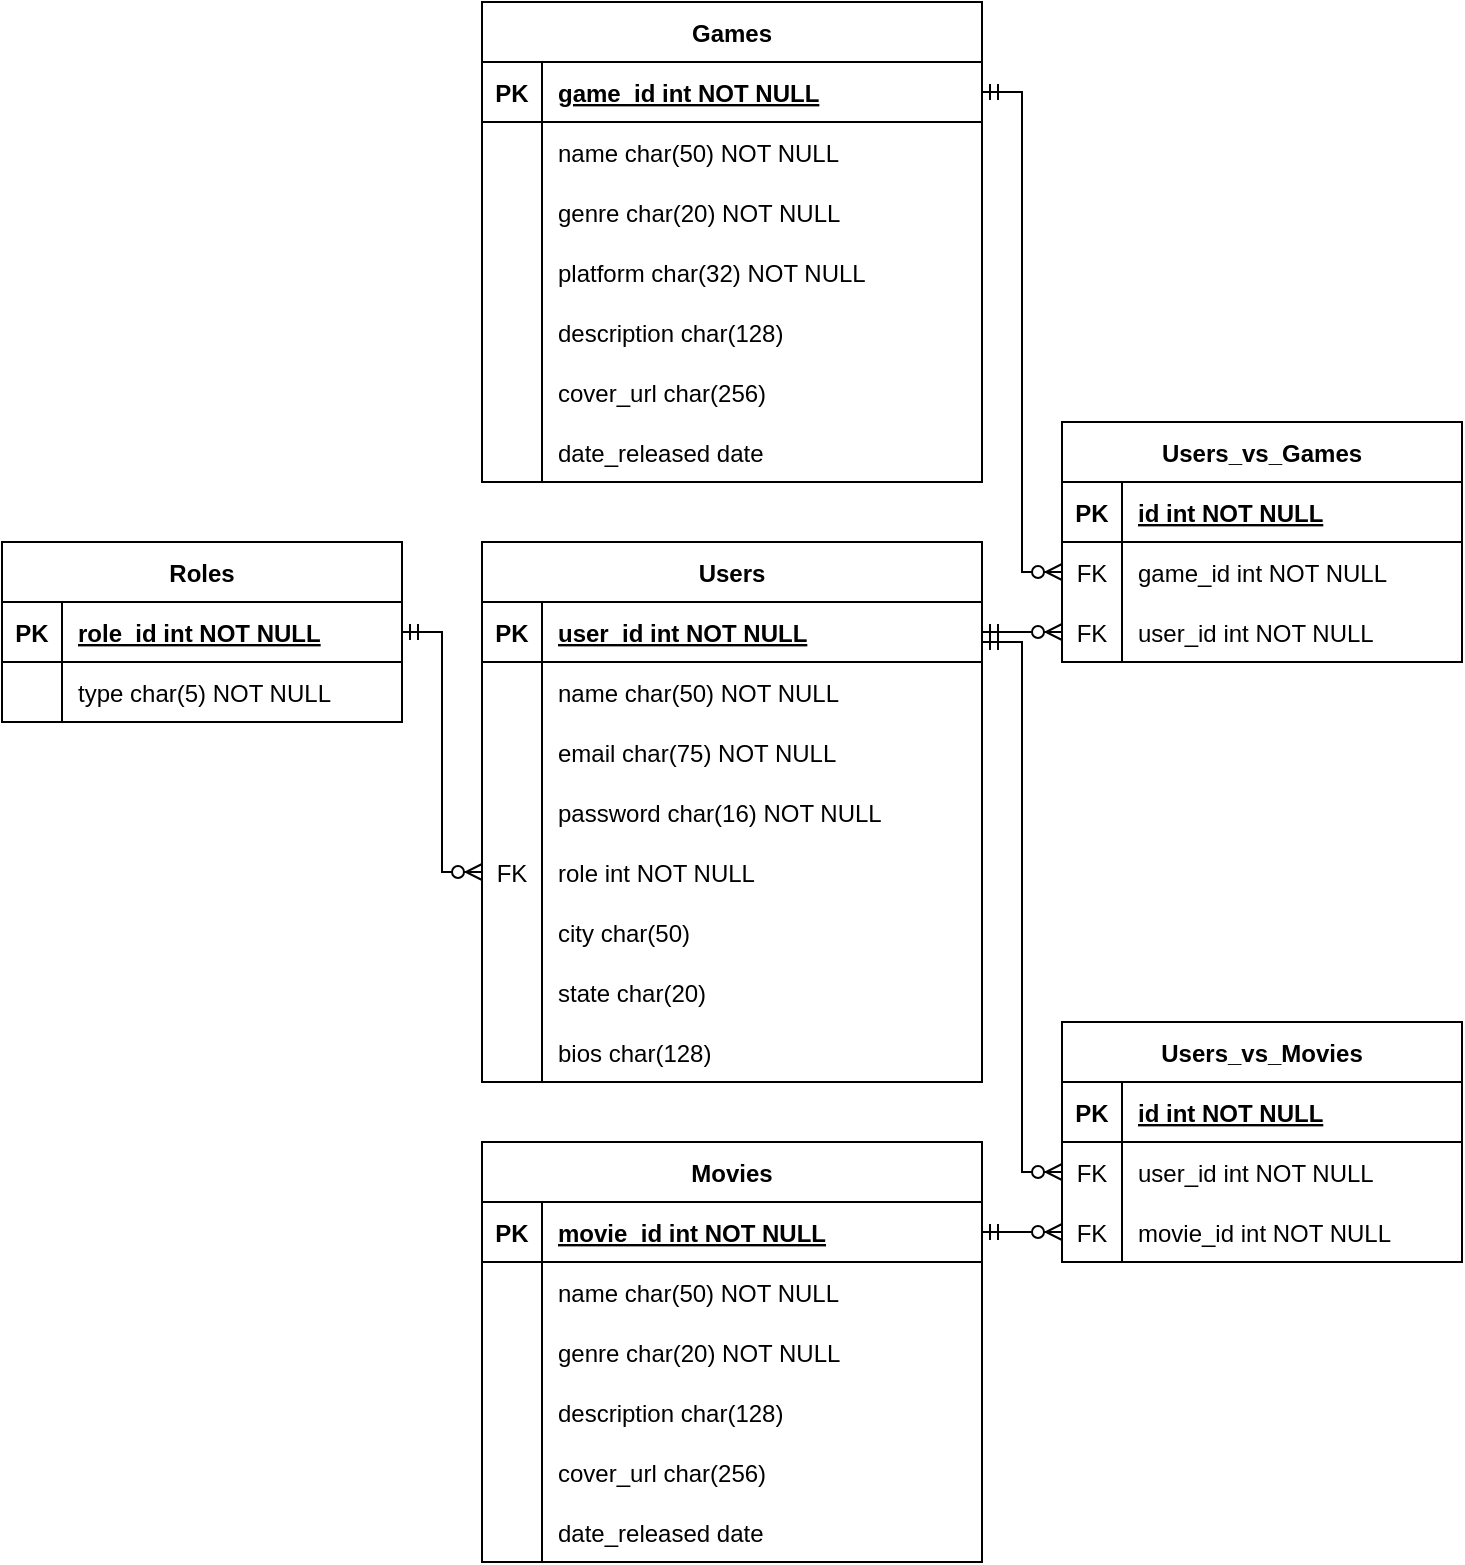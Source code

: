 <mxfile version="14.6.9" type="device"><diagram id="R2lEEEUBdFMjLlhIrx00" name="Page-1"><mxGraphModel dx="1422" dy="762" grid="1" gridSize="10" guides="0" tooltips="1" connect="1" arrows="1" fold="1" page="1" pageScale="1" pageWidth="850" pageHeight="1100" math="0" shadow="0" extFonts="Permanent Marker^https://fonts.googleapis.com/css?family=Permanent+Marker"><root><mxCell id="0"/><mxCell id="1" parent="0"/><mxCell id="C-vyLk0tnHw3VtMMgP7b-23" value="Users" style="shape=table;startSize=30;container=1;collapsible=1;childLayout=tableLayout;fixedRows=1;rowLines=0;fontStyle=1;align=center;resizeLast=1;" parent="1" vertex="1"><mxGeometry x="310" y="300" width="250" height="270" as="geometry"><mxRectangle x="120" y="120" width="70" height="30" as="alternateBounds"/></mxGeometry></mxCell><mxCell id="C-vyLk0tnHw3VtMMgP7b-24" value="" style="shape=partialRectangle;collapsible=0;dropTarget=0;pointerEvents=0;fillColor=none;points=[[0,0.5],[1,0.5]];portConstraint=eastwest;top=0;left=0;right=0;bottom=1;" parent="C-vyLk0tnHw3VtMMgP7b-23" vertex="1"><mxGeometry y="30" width="250" height="30" as="geometry"/></mxCell><mxCell id="C-vyLk0tnHw3VtMMgP7b-25" value="PK" style="shape=partialRectangle;overflow=hidden;connectable=0;fillColor=none;top=0;left=0;bottom=0;right=0;fontStyle=1;" parent="C-vyLk0tnHw3VtMMgP7b-24" vertex="1"><mxGeometry width="30" height="30" as="geometry"/></mxCell><mxCell id="C-vyLk0tnHw3VtMMgP7b-26" value="user_id int NOT NULL " style="shape=partialRectangle;overflow=hidden;connectable=0;fillColor=none;top=0;left=0;bottom=0;right=0;align=left;spacingLeft=6;fontStyle=5;" parent="C-vyLk0tnHw3VtMMgP7b-24" vertex="1"><mxGeometry x="30" width="220" height="30" as="geometry"/></mxCell><mxCell id="C-vyLk0tnHw3VtMMgP7b-27" value="" style="shape=partialRectangle;collapsible=0;dropTarget=0;pointerEvents=0;fillColor=none;points=[[0,0.5],[1,0.5]];portConstraint=eastwest;top=0;left=0;right=0;bottom=0;" parent="C-vyLk0tnHw3VtMMgP7b-23" vertex="1"><mxGeometry y="60" width="250" height="30" as="geometry"/></mxCell><mxCell id="C-vyLk0tnHw3VtMMgP7b-28" value="" style="shape=partialRectangle;overflow=hidden;connectable=0;fillColor=none;top=0;left=0;bottom=0;right=0;" parent="C-vyLk0tnHw3VtMMgP7b-27" vertex="1"><mxGeometry width="30" height="30" as="geometry"/></mxCell><mxCell id="C-vyLk0tnHw3VtMMgP7b-29" value="name char(50) NOT NULL" style="shape=partialRectangle;overflow=hidden;connectable=0;fillColor=none;top=0;left=0;bottom=0;right=0;align=left;spacingLeft=6;" parent="C-vyLk0tnHw3VtMMgP7b-27" vertex="1"><mxGeometry x="30" width="220" height="30" as="geometry"/></mxCell><mxCell id="EcCarSNuimdRH4Uedapz-17" style="shape=partialRectangle;collapsible=0;dropTarget=0;pointerEvents=0;fillColor=none;points=[[0,0.5],[1,0.5]];portConstraint=eastwest;top=0;left=0;right=0;bottom=0;" vertex="1" parent="C-vyLk0tnHw3VtMMgP7b-23"><mxGeometry y="90" width="250" height="30" as="geometry"/></mxCell><mxCell id="EcCarSNuimdRH4Uedapz-18" style="shape=partialRectangle;overflow=hidden;connectable=0;fillColor=none;top=0;left=0;bottom=0;right=0;" vertex="1" parent="EcCarSNuimdRH4Uedapz-17"><mxGeometry width="30" height="30" as="geometry"/></mxCell><mxCell id="EcCarSNuimdRH4Uedapz-19" value="email char(75) NOT NULL" style="shape=partialRectangle;overflow=hidden;connectable=0;fillColor=none;top=0;left=0;bottom=0;right=0;align=left;spacingLeft=6;" vertex="1" parent="EcCarSNuimdRH4Uedapz-17"><mxGeometry x="30" width="220" height="30" as="geometry"/></mxCell><mxCell id="EcCarSNuimdRH4Uedapz-20" style="shape=partialRectangle;collapsible=0;dropTarget=0;pointerEvents=0;fillColor=none;points=[[0,0.5],[1,0.5]];portConstraint=eastwest;top=0;left=0;right=0;bottom=0;" vertex="1" parent="C-vyLk0tnHw3VtMMgP7b-23"><mxGeometry y="120" width="250" height="30" as="geometry"/></mxCell><mxCell id="EcCarSNuimdRH4Uedapz-21" style="shape=partialRectangle;overflow=hidden;connectable=0;fillColor=none;top=0;left=0;bottom=0;right=0;" vertex="1" parent="EcCarSNuimdRH4Uedapz-20"><mxGeometry width="30" height="30" as="geometry"/></mxCell><mxCell id="EcCarSNuimdRH4Uedapz-22" value="password char(16) NOT NULL" style="shape=partialRectangle;overflow=hidden;connectable=0;fillColor=none;top=0;left=0;bottom=0;right=0;align=left;spacingLeft=6;" vertex="1" parent="EcCarSNuimdRH4Uedapz-20"><mxGeometry x="30" width="220" height="30" as="geometry"/></mxCell><mxCell id="EcCarSNuimdRH4Uedapz-54" style="shape=partialRectangle;collapsible=0;dropTarget=0;pointerEvents=0;fillColor=none;points=[[0,0.5],[1,0.5]];portConstraint=eastwest;top=0;left=0;right=0;bottom=0;" vertex="1" parent="C-vyLk0tnHw3VtMMgP7b-23"><mxGeometry y="150" width="250" height="30" as="geometry"/></mxCell><mxCell id="EcCarSNuimdRH4Uedapz-55" value="FK" style="shape=partialRectangle;overflow=hidden;connectable=0;fillColor=none;top=0;left=0;bottom=0;right=0;" vertex="1" parent="EcCarSNuimdRH4Uedapz-54"><mxGeometry width="30" height="30" as="geometry"/></mxCell><mxCell id="EcCarSNuimdRH4Uedapz-56" value="role int NOT NULL" style="shape=partialRectangle;overflow=hidden;connectable=0;fillColor=none;top=0;left=0;bottom=0;right=0;align=left;spacingLeft=6;" vertex="1" parent="EcCarSNuimdRH4Uedapz-54"><mxGeometry x="30" width="220" height="30" as="geometry"/></mxCell><mxCell id="EcCarSNuimdRH4Uedapz-23" style="shape=partialRectangle;collapsible=0;dropTarget=0;pointerEvents=0;fillColor=none;points=[[0,0.5],[1,0.5]];portConstraint=eastwest;top=0;left=0;right=0;bottom=0;" vertex="1" parent="C-vyLk0tnHw3VtMMgP7b-23"><mxGeometry y="180" width="250" height="30" as="geometry"/></mxCell><mxCell id="EcCarSNuimdRH4Uedapz-24" style="shape=partialRectangle;overflow=hidden;connectable=0;fillColor=none;top=0;left=0;bottom=0;right=0;" vertex="1" parent="EcCarSNuimdRH4Uedapz-23"><mxGeometry width="30" height="30" as="geometry"/></mxCell><mxCell id="EcCarSNuimdRH4Uedapz-25" value="city char(50) " style="shape=partialRectangle;overflow=hidden;connectable=0;fillColor=none;top=0;left=0;bottom=0;right=0;align=left;spacingLeft=6;" vertex="1" parent="EcCarSNuimdRH4Uedapz-23"><mxGeometry x="30" width="220" height="30" as="geometry"/></mxCell><mxCell id="EcCarSNuimdRH4Uedapz-26" style="shape=partialRectangle;collapsible=0;dropTarget=0;pointerEvents=0;fillColor=none;points=[[0,0.5],[1,0.5]];portConstraint=eastwest;top=0;left=0;right=0;bottom=0;" vertex="1" parent="C-vyLk0tnHw3VtMMgP7b-23"><mxGeometry y="210" width="250" height="30" as="geometry"/></mxCell><mxCell id="EcCarSNuimdRH4Uedapz-27" style="shape=partialRectangle;overflow=hidden;connectable=0;fillColor=none;top=0;left=0;bottom=0;right=0;" vertex="1" parent="EcCarSNuimdRH4Uedapz-26"><mxGeometry width="30" height="30" as="geometry"/></mxCell><mxCell id="EcCarSNuimdRH4Uedapz-28" value="state char(20)" style="shape=partialRectangle;overflow=hidden;connectable=0;fillColor=none;top=0;left=0;bottom=0;right=0;align=left;spacingLeft=6;" vertex="1" parent="EcCarSNuimdRH4Uedapz-26"><mxGeometry x="30" width="220" height="30" as="geometry"/></mxCell><mxCell id="EcCarSNuimdRH4Uedapz-29" style="shape=partialRectangle;collapsible=0;dropTarget=0;pointerEvents=0;fillColor=none;points=[[0,0.5],[1,0.5]];portConstraint=eastwest;top=0;left=0;right=0;bottom=0;" vertex="1" parent="C-vyLk0tnHw3VtMMgP7b-23"><mxGeometry y="240" width="250" height="30" as="geometry"/></mxCell><mxCell id="EcCarSNuimdRH4Uedapz-30" style="shape=partialRectangle;overflow=hidden;connectable=0;fillColor=none;top=0;left=0;bottom=0;right=0;" vertex="1" parent="EcCarSNuimdRH4Uedapz-29"><mxGeometry width="30" height="30" as="geometry"/></mxCell><mxCell id="EcCarSNuimdRH4Uedapz-31" value="bios char(128)" style="shape=partialRectangle;overflow=hidden;connectable=0;fillColor=none;top=0;left=0;bottom=0;right=0;align=left;spacingLeft=6;" vertex="1" parent="EcCarSNuimdRH4Uedapz-29"><mxGeometry x="30" width="220" height="30" as="geometry"/></mxCell><mxCell id="EcCarSNuimdRH4Uedapz-32" value="Roles" style="shape=table;startSize=30;container=1;collapsible=1;childLayout=tableLayout;fixedRows=1;rowLines=0;fontStyle=1;align=center;resizeLast=1;" vertex="1" parent="1"><mxGeometry x="70" y="300" width="200" height="90" as="geometry"><mxRectangle x="120" y="120" width="70" height="30" as="alternateBounds"/></mxGeometry></mxCell><mxCell id="EcCarSNuimdRH4Uedapz-33" value="" style="shape=partialRectangle;collapsible=0;dropTarget=0;pointerEvents=0;fillColor=none;points=[[0,0.5],[1,0.5]];portConstraint=eastwest;top=0;left=0;right=0;bottom=1;" vertex="1" parent="EcCarSNuimdRH4Uedapz-32"><mxGeometry y="30" width="200" height="30" as="geometry"/></mxCell><mxCell id="EcCarSNuimdRH4Uedapz-34" value="PK" style="shape=partialRectangle;overflow=hidden;connectable=0;fillColor=none;top=0;left=0;bottom=0;right=0;fontStyle=1;" vertex="1" parent="EcCarSNuimdRH4Uedapz-33"><mxGeometry width="30" height="30" as="geometry"/></mxCell><mxCell id="EcCarSNuimdRH4Uedapz-35" value="role_id int NOT NULL " style="shape=partialRectangle;overflow=hidden;connectable=0;fillColor=none;top=0;left=0;bottom=0;right=0;align=left;spacingLeft=6;fontStyle=5;" vertex="1" parent="EcCarSNuimdRH4Uedapz-33"><mxGeometry x="30" width="170" height="30" as="geometry"/></mxCell><mxCell id="EcCarSNuimdRH4Uedapz-36" value="" style="shape=partialRectangle;collapsible=0;dropTarget=0;pointerEvents=0;fillColor=none;points=[[0,0.5],[1,0.5]];portConstraint=eastwest;top=0;left=0;right=0;bottom=0;" vertex="1" parent="EcCarSNuimdRH4Uedapz-32"><mxGeometry y="60" width="200" height="30" as="geometry"/></mxCell><mxCell id="EcCarSNuimdRH4Uedapz-37" value="" style="shape=partialRectangle;overflow=hidden;connectable=0;fillColor=none;top=0;left=0;bottom=0;right=0;" vertex="1" parent="EcCarSNuimdRH4Uedapz-36"><mxGeometry width="30" height="30" as="geometry"/></mxCell><mxCell id="EcCarSNuimdRH4Uedapz-38" value="type char(5) NOT NULL" style="shape=partialRectangle;overflow=hidden;connectable=0;fillColor=none;top=0;left=0;bottom=0;right=0;align=left;spacingLeft=6;" vertex="1" parent="EcCarSNuimdRH4Uedapz-36"><mxGeometry x="30" width="170" height="30" as="geometry"/></mxCell><mxCell id="EcCarSNuimdRH4Uedapz-58" style="edgeStyle=orthogonalEdgeStyle;rounded=0;orthogonalLoop=1;jettySize=auto;html=1;exitX=1;exitY=0.5;exitDx=0;exitDy=0;entryX=0;entryY=0.5;entryDx=0;entryDy=0;startArrow=ERmandOne;startFill=0;endArrow=ERzeroToMany;endFill=1;" edge="1" parent="1" source="EcCarSNuimdRH4Uedapz-33" target="EcCarSNuimdRH4Uedapz-54"><mxGeometry relative="1" as="geometry"/></mxCell><mxCell id="EcCarSNuimdRH4Uedapz-59" value="Movies" style="shape=table;startSize=30;container=1;collapsible=1;childLayout=tableLayout;fixedRows=1;rowLines=0;fontStyle=1;align=center;resizeLast=1;" vertex="1" parent="1"><mxGeometry x="310" y="600" width="250" height="210" as="geometry"><mxRectangle x="120" y="120" width="70" height="30" as="alternateBounds"/></mxGeometry></mxCell><mxCell id="EcCarSNuimdRH4Uedapz-60" value="" style="shape=partialRectangle;collapsible=0;dropTarget=0;pointerEvents=0;fillColor=none;points=[[0,0.5],[1,0.5]];portConstraint=eastwest;top=0;left=0;right=0;bottom=1;" vertex="1" parent="EcCarSNuimdRH4Uedapz-59"><mxGeometry y="30" width="250" height="30" as="geometry"/></mxCell><mxCell id="EcCarSNuimdRH4Uedapz-61" value="PK" style="shape=partialRectangle;overflow=hidden;connectable=0;fillColor=none;top=0;left=0;bottom=0;right=0;fontStyle=1;" vertex="1" parent="EcCarSNuimdRH4Uedapz-60"><mxGeometry width="30" height="30" as="geometry"/></mxCell><mxCell id="EcCarSNuimdRH4Uedapz-62" value="movie_id int NOT NULL " style="shape=partialRectangle;overflow=hidden;connectable=0;fillColor=none;top=0;left=0;bottom=0;right=0;align=left;spacingLeft=6;fontStyle=5;" vertex="1" parent="EcCarSNuimdRH4Uedapz-60"><mxGeometry x="30" width="220" height="30" as="geometry"/></mxCell><mxCell id="EcCarSNuimdRH4Uedapz-63" value="" style="shape=partialRectangle;collapsible=0;dropTarget=0;pointerEvents=0;fillColor=none;points=[[0,0.5],[1,0.5]];portConstraint=eastwest;top=0;left=0;right=0;bottom=0;" vertex="1" parent="EcCarSNuimdRH4Uedapz-59"><mxGeometry y="60" width="250" height="30" as="geometry"/></mxCell><mxCell id="EcCarSNuimdRH4Uedapz-64" value="" style="shape=partialRectangle;overflow=hidden;connectable=0;fillColor=none;top=0;left=0;bottom=0;right=0;" vertex="1" parent="EcCarSNuimdRH4Uedapz-63"><mxGeometry width="30" height="30" as="geometry"/></mxCell><mxCell id="EcCarSNuimdRH4Uedapz-65" value="name char(50) NOT NULL" style="shape=partialRectangle;overflow=hidden;connectable=0;fillColor=none;top=0;left=0;bottom=0;right=0;align=left;spacingLeft=6;" vertex="1" parent="EcCarSNuimdRH4Uedapz-63"><mxGeometry x="30" width="220" height="30" as="geometry"/></mxCell><mxCell id="EcCarSNuimdRH4Uedapz-85" style="shape=partialRectangle;collapsible=0;dropTarget=0;pointerEvents=0;fillColor=none;points=[[0,0.5],[1,0.5]];portConstraint=eastwest;top=0;left=0;right=0;bottom=0;" vertex="1" parent="EcCarSNuimdRH4Uedapz-59"><mxGeometry y="90" width="250" height="30" as="geometry"/></mxCell><mxCell id="EcCarSNuimdRH4Uedapz-86" style="shape=partialRectangle;overflow=hidden;connectable=0;fillColor=none;top=0;left=0;bottom=0;right=0;" vertex="1" parent="EcCarSNuimdRH4Uedapz-85"><mxGeometry width="30" height="30" as="geometry"/></mxCell><mxCell id="EcCarSNuimdRH4Uedapz-87" value="genre char(20) NOT NULL" style="shape=partialRectangle;overflow=hidden;connectable=0;fillColor=none;top=0;left=0;bottom=0;right=0;align=left;spacingLeft=6;" vertex="1" parent="EcCarSNuimdRH4Uedapz-85"><mxGeometry x="30" width="220" height="30" as="geometry"/></mxCell><mxCell id="EcCarSNuimdRH4Uedapz-66" style="shape=partialRectangle;collapsible=0;dropTarget=0;pointerEvents=0;fillColor=none;points=[[0,0.5],[1,0.5]];portConstraint=eastwest;top=0;left=0;right=0;bottom=0;" vertex="1" parent="EcCarSNuimdRH4Uedapz-59"><mxGeometry y="120" width="250" height="30" as="geometry"/></mxCell><mxCell id="EcCarSNuimdRH4Uedapz-67" style="shape=partialRectangle;overflow=hidden;connectable=0;fillColor=none;top=0;left=0;bottom=0;right=0;" vertex="1" parent="EcCarSNuimdRH4Uedapz-66"><mxGeometry width="30" height="30" as="geometry"/></mxCell><mxCell id="EcCarSNuimdRH4Uedapz-68" value="description char(128)" style="shape=partialRectangle;overflow=hidden;connectable=0;fillColor=none;top=0;left=0;bottom=0;right=0;align=left;spacingLeft=6;" vertex="1" parent="EcCarSNuimdRH4Uedapz-66"><mxGeometry x="30" width="220" height="30" as="geometry"/></mxCell><mxCell id="EcCarSNuimdRH4Uedapz-69" style="shape=partialRectangle;collapsible=0;dropTarget=0;pointerEvents=0;fillColor=none;points=[[0,0.5],[1,0.5]];portConstraint=eastwest;top=0;left=0;right=0;bottom=0;" vertex="1" parent="EcCarSNuimdRH4Uedapz-59"><mxGeometry y="150" width="250" height="30" as="geometry"/></mxCell><mxCell id="EcCarSNuimdRH4Uedapz-70" style="shape=partialRectangle;overflow=hidden;connectable=0;fillColor=none;top=0;left=0;bottom=0;right=0;" vertex="1" parent="EcCarSNuimdRH4Uedapz-69"><mxGeometry width="30" height="30" as="geometry"/></mxCell><mxCell id="EcCarSNuimdRH4Uedapz-71" value="cover_url char(256)" style="shape=partialRectangle;overflow=hidden;connectable=0;fillColor=none;top=0;left=0;bottom=0;right=0;align=left;spacingLeft=6;" vertex="1" parent="EcCarSNuimdRH4Uedapz-69"><mxGeometry x="30" width="220" height="30" as="geometry"/></mxCell><mxCell id="EcCarSNuimdRH4Uedapz-94" style="shape=partialRectangle;collapsible=0;dropTarget=0;pointerEvents=0;fillColor=none;points=[[0,0.5],[1,0.5]];portConstraint=eastwest;top=0;left=0;right=0;bottom=0;" vertex="1" parent="EcCarSNuimdRH4Uedapz-59"><mxGeometry y="180" width="250" height="30" as="geometry"/></mxCell><mxCell id="EcCarSNuimdRH4Uedapz-95" style="shape=partialRectangle;overflow=hidden;connectable=0;fillColor=none;top=0;left=0;bottom=0;right=0;" vertex="1" parent="EcCarSNuimdRH4Uedapz-94"><mxGeometry width="30" height="30" as="geometry"/></mxCell><mxCell id="EcCarSNuimdRH4Uedapz-96" value="date_released date " style="shape=partialRectangle;overflow=hidden;connectable=0;fillColor=none;top=0;left=0;bottom=0;right=0;align=left;spacingLeft=6;" vertex="1" parent="EcCarSNuimdRH4Uedapz-94"><mxGeometry x="30" width="220" height="30" as="geometry"/></mxCell><mxCell id="EcCarSNuimdRH4Uedapz-72" value="Games" style="shape=table;startSize=30;container=1;collapsible=1;childLayout=tableLayout;fixedRows=1;rowLines=0;fontStyle=1;align=center;resizeLast=1;" vertex="1" parent="1"><mxGeometry x="310" y="30" width="250" height="240" as="geometry"><mxRectangle x="120" y="120" width="70" height="30" as="alternateBounds"/></mxGeometry></mxCell><mxCell id="EcCarSNuimdRH4Uedapz-73" value="" style="shape=partialRectangle;collapsible=0;dropTarget=0;pointerEvents=0;fillColor=none;points=[[0,0.5],[1,0.5]];portConstraint=eastwest;top=0;left=0;right=0;bottom=1;" vertex="1" parent="EcCarSNuimdRH4Uedapz-72"><mxGeometry y="30" width="250" height="30" as="geometry"/></mxCell><mxCell id="EcCarSNuimdRH4Uedapz-74" value="PK" style="shape=partialRectangle;overflow=hidden;connectable=0;fillColor=none;top=0;left=0;bottom=0;right=0;fontStyle=1;" vertex="1" parent="EcCarSNuimdRH4Uedapz-73"><mxGeometry width="30" height="30" as="geometry"/></mxCell><mxCell id="EcCarSNuimdRH4Uedapz-75" value="game_id int NOT NULL " style="shape=partialRectangle;overflow=hidden;connectable=0;fillColor=none;top=0;left=0;bottom=0;right=0;align=left;spacingLeft=6;fontStyle=5;" vertex="1" parent="EcCarSNuimdRH4Uedapz-73"><mxGeometry x="30" width="220" height="30" as="geometry"/></mxCell><mxCell id="EcCarSNuimdRH4Uedapz-76" value="" style="shape=partialRectangle;collapsible=0;dropTarget=0;pointerEvents=0;fillColor=none;points=[[0,0.5],[1,0.5]];portConstraint=eastwest;top=0;left=0;right=0;bottom=0;" vertex="1" parent="EcCarSNuimdRH4Uedapz-72"><mxGeometry y="60" width="250" height="30" as="geometry"/></mxCell><mxCell id="EcCarSNuimdRH4Uedapz-77" value="" style="shape=partialRectangle;overflow=hidden;connectable=0;fillColor=none;top=0;left=0;bottom=0;right=0;" vertex="1" parent="EcCarSNuimdRH4Uedapz-76"><mxGeometry width="30" height="30" as="geometry"/></mxCell><mxCell id="EcCarSNuimdRH4Uedapz-78" value="name char(50) NOT NULL" style="shape=partialRectangle;overflow=hidden;connectable=0;fillColor=none;top=0;left=0;bottom=0;right=0;align=left;spacingLeft=6;" vertex="1" parent="EcCarSNuimdRH4Uedapz-76"><mxGeometry x="30" width="220" height="30" as="geometry"/></mxCell><mxCell id="EcCarSNuimdRH4Uedapz-88" style="shape=partialRectangle;collapsible=0;dropTarget=0;pointerEvents=0;fillColor=none;points=[[0,0.5],[1,0.5]];portConstraint=eastwest;top=0;left=0;right=0;bottom=0;" vertex="1" parent="EcCarSNuimdRH4Uedapz-72"><mxGeometry y="90" width="250" height="30" as="geometry"/></mxCell><mxCell id="EcCarSNuimdRH4Uedapz-89" style="shape=partialRectangle;overflow=hidden;connectable=0;fillColor=none;top=0;left=0;bottom=0;right=0;" vertex="1" parent="EcCarSNuimdRH4Uedapz-88"><mxGeometry width="30" height="30" as="geometry"/></mxCell><mxCell id="EcCarSNuimdRH4Uedapz-90" value="genre char(20) NOT NULL" style="shape=partialRectangle;overflow=hidden;connectable=0;fillColor=none;top=0;left=0;bottom=0;right=0;align=left;spacingLeft=6;" vertex="1" parent="EcCarSNuimdRH4Uedapz-88"><mxGeometry x="30" width="220" height="30" as="geometry"/></mxCell><mxCell id="EcCarSNuimdRH4Uedapz-91" style="shape=partialRectangle;collapsible=0;dropTarget=0;pointerEvents=0;fillColor=none;points=[[0,0.5],[1,0.5]];portConstraint=eastwest;top=0;left=0;right=0;bottom=0;" vertex="1" parent="EcCarSNuimdRH4Uedapz-72"><mxGeometry y="120" width="250" height="30" as="geometry"/></mxCell><mxCell id="EcCarSNuimdRH4Uedapz-92" style="shape=partialRectangle;overflow=hidden;connectable=0;fillColor=none;top=0;left=0;bottom=0;right=0;" vertex="1" parent="EcCarSNuimdRH4Uedapz-91"><mxGeometry width="30" height="30" as="geometry"/></mxCell><mxCell id="EcCarSNuimdRH4Uedapz-93" value="platform char(32) NOT NULL" style="shape=partialRectangle;overflow=hidden;connectable=0;fillColor=none;top=0;left=0;bottom=0;right=0;align=left;spacingLeft=6;" vertex="1" parent="EcCarSNuimdRH4Uedapz-91"><mxGeometry x="30" width="220" height="30" as="geometry"/></mxCell><mxCell id="EcCarSNuimdRH4Uedapz-79" style="shape=partialRectangle;collapsible=0;dropTarget=0;pointerEvents=0;fillColor=none;points=[[0,0.5],[1,0.5]];portConstraint=eastwest;top=0;left=0;right=0;bottom=0;" vertex="1" parent="EcCarSNuimdRH4Uedapz-72"><mxGeometry y="150" width="250" height="30" as="geometry"/></mxCell><mxCell id="EcCarSNuimdRH4Uedapz-80" style="shape=partialRectangle;overflow=hidden;connectable=0;fillColor=none;top=0;left=0;bottom=0;right=0;" vertex="1" parent="EcCarSNuimdRH4Uedapz-79"><mxGeometry width="30" height="30" as="geometry"/></mxCell><mxCell id="EcCarSNuimdRH4Uedapz-81" value="description char(128)" style="shape=partialRectangle;overflow=hidden;connectable=0;fillColor=none;top=0;left=0;bottom=0;right=0;align=left;spacingLeft=6;" vertex="1" parent="EcCarSNuimdRH4Uedapz-79"><mxGeometry x="30" width="220" height="30" as="geometry"/></mxCell><mxCell id="EcCarSNuimdRH4Uedapz-82" style="shape=partialRectangle;collapsible=0;dropTarget=0;pointerEvents=0;fillColor=none;points=[[0,0.5],[1,0.5]];portConstraint=eastwest;top=0;left=0;right=0;bottom=0;" vertex="1" parent="EcCarSNuimdRH4Uedapz-72"><mxGeometry y="180" width="250" height="30" as="geometry"/></mxCell><mxCell id="EcCarSNuimdRH4Uedapz-83" style="shape=partialRectangle;overflow=hidden;connectable=0;fillColor=none;top=0;left=0;bottom=0;right=0;" vertex="1" parent="EcCarSNuimdRH4Uedapz-82"><mxGeometry width="30" height="30" as="geometry"/></mxCell><mxCell id="EcCarSNuimdRH4Uedapz-84" value="cover_url char(256)" style="shape=partialRectangle;overflow=hidden;connectable=0;fillColor=none;top=0;left=0;bottom=0;right=0;align=left;spacingLeft=6;" vertex="1" parent="EcCarSNuimdRH4Uedapz-82"><mxGeometry x="30" width="220" height="30" as="geometry"/></mxCell><mxCell id="EcCarSNuimdRH4Uedapz-97" style="shape=partialRectangle;collapsible=0;dropTarget=0;pointerEvents=0;fillColor=none;points=[[0,0.5],[1,0.5]];portConstraint=eastwest;top=0;left=0;right=0;bottom=0;" vertex="1" parent="EcCarSNuimdRH4Uedapz-72"><mxGeometry y="210" width="250" height="30" as="geometry"/></mxCell><mxCell id="EcCarSNuimdRH4Uedapz-98" style="shape=partialRectangle;overflow=hidden;connectable=0;fillColor=none;top=0;left=0;bottom=0;right=0;" vertex="1" parent="EcCarSNuimdRH4Uedapz-97"><mxGeometry width="30" height="30" as="geometry"/></mxCell><mxCell id="EcCarSNuimdRH4Uedapz-99" value="date_released date" style="shape=partialRectangle;overflow=hidden;connectable=0;fillColor=none;top=0;left=0;bottom=0;right=0;align=left;spacingLeft=6;" vertex="1" parent="EcCarSNuimdRH4Uedapz-97"><mxGeometry x="30" width="220" height="30" as="geometry"/></mxCell><mxCell id="EcCarSNuimdRH4Uedapz-100" value="Users_vs_Games" style="shape=table;startSize=30;container=1;collapsible=1;childLayout=tableLayout;fixedRows=1;rowLines=0;fontStyle=1;align=center;resizeLast=1;" vertex="1" parent="1"><mxGeometry x="600" y="240" width="200" height="120" as="geometry"><mxRectangle x="120" y="120" width="70" height="30" as="alternateBounds"/></mxGeometry></mxCell><mxCell id="EcCarSNuimdRH4Uedapz-101" value="" style="shape=partialRectangle;collapsible=0;dropTarget=0;pointerEvents=0;fillColor=none;points=[[0,0.5],[1,0.5]];portConstraint=eastwest;top=0;left=0;right=0;bottom=1;" vertex="1" parent="EcCarSNuimdRH4Uedapz-100"><mxGeometry y="30" width="200" height="30" as="geometry"/></mxCell><mxCell id="EcCarSNuimdRH4Uedapz-102" value="PK" style="shape=partialRectangle;overflow=hidden;connectable=0;fillColor=none;top=0;left=0;bottom=0;right=0;fontStyle=1;" vertex="1" parent="EcCarSNuimdRH4Uedapz-101"><mxGeometry width="30" height="30" as="geometry"/></mxCell><mxCell id="EcCarSNuimdRH4Uedapz-103" value="id int NOT NULL " style="shape=partialRectangle;overflow=hidden;connectable=0;fillColor=none;top=0;left=0;bottom=0;right=0;align=left;spacingLeft=6;fontStyle=5;" vertex="1" parent="EcCarSNuimdRH4Uedapz-101"><mxGeometry x="30" width="170" height="30" as="geometry"/></mxCell><mxCell id="EcCarSNuimdRH4Uedapz-104" value="" style="shape=partialRectangle;collapsible=0;dropTarget=0;pointerEvents=0;fillColor=none;points=[[0,0.5],[1,0.5]];portConstraint=eastwest;top=0;left=0;right=0;bottom=0;" vertex="1" parent="EcCarSNuimdRH4Uedapz-100"><mxGeometry y="60" width="200" height="30" as="geometry"/></mxCell><mxCell id="EcCarSNuimdRH4Uedapz-105" value="FK" style="shape=partialRectangle;overflow=hidden;connectable=0;fillColor=none;top=0;left=0;bottom=0;right=0;" vertex="1" parent="EcCarSNuimdRH4Uedapz-104"><mxGeometry width="30" height="30" as="geometry"/></mxCell><mxCell id="EcCarSNuimdRH4Uedapz-106" value="game_id int NOT NULL" style="shape=partialRectangle;overflow=hidden;connectable=0;fillColor=none;top=0;left=0;bottom=0;right=0;align=left;spacingLeft=6;" vertex="1" parent="EcCarSNuimdRH4Uedapz-104"><mxGeometry x="30" width="170" height="30" as="geometry"/></mxCell><mxCell id="EcCarSNuimdRH4Uedapz-107" style="shape=partialRectangle;collapsible=0;dropTarget=0;pointerEvents=0;fillColor=none;points=[[0,0.5],[1,0.5]];portConstraint=eastwest;top=0;left=0;right=0;bottom=0;" vertex="1" parent="EcCarSNuimdRH4Uedapz-100"><mxGeometry y="90" width="200" height="30" as="geometry"/></mxCell><mxCell id="EcCarSNuimdRH4Uedapz-108" value="FK" style="shape=partialRectangle;overflow=hidden;connectable=0;fillColor=none;top=0;left=0;bottom=0;right=0;" vertex="1" parent="EcCarSNuimdRH4Uedapz-107"><mxGeometry width="30" height="30" as="geometry"/></mxCell><mxCell id="EcCarSNuimdRH4Uedapz-109" value="user_id int NOT NULL" style="shape=partialRectangle;overflow=hidden;connectable=0;fillColor=none;top=0;left=0;bottom=0;right=0;align=left;spacingLeft=6;" vertex="1" parent="EcCarSNuimdRH4Uedapz-107"><mxGeometry x="30" width="170" height="30" as="geometry"/></mxCell><mxCell id="EcCarSNuimdRH4Uedapz-110" style="edgeStyle=orthogonalEdgeStyle;rounded=0;orthogonalLoop=1;jettySize=auto;html=1;exitX=1;exitY=0.5;exitDx=0;exitDy=0;entryX=0;entryY=0.5;entryDx=0;entryDy=0;startArrow=ERmandOne;startFill=0;endArrow=ERzeroToMany;endFill=1;" edge="1" parent="1" source="EcCarSNuimdRH4Uedapz-73" target="EcCarSNuimdRH4Uedapz-104"><mxGeometry relative="1" as="geometry"/></mxCell><mxCell id="EcCarSNuimdRH4Uedapz-111" style="edgeStyle=orthogonalEdgeStyle;rounded=0;orthogonalLoop=1;jettySize=auto;html=1;exitX=1;exitY=0.5;exitDx=0;exitDy=0;entryX=0;entryY=0.5;entryDx=0;entryDy=0;startArrow=ERmandOne;startFill=0;endArrow=ERzeroToMany;endFill=1;" edge="1" parent="1" source="C-vyLk0tnHw3VtMMgP7b-24" target="EcCarSNuimdRH4Uedapz-107"><mxGeometry relative="1" as="geometry"/></mxCell><mxCell id="EcCarSNuimdRH4Uedapz-112" value="Users_vs_Movies" style="shape=table;startSize=30;container=1;collapsible=1;childLayout=tableLayout;fixedRows=1;rowLines=0;fontStyle=1;align=center;resizeLast=1;" vertex="1" parent="1"><mxGeometry x="600" y="540" width="200" height="120" as="geometry"><mxRectangle x="120" y="120" width="70" height="30" as="alternateBounds"/></mxGeometry></mxCell><mxCell id="EcCarSNuimdRH4Uedapz-113" value="" style="shape=partialRectangle;collapsible=0;dropTarget=0;pointerEvents=0;fillColor=none;points=[[0,0.5],[1,0.5]];portConstraint=eastwest;top=0;left=0;right=0;bottom=1;" vertex="1" parent="EcCarSNuimdRH4Uedapz-112"><mxGeometry y="30" width="200" height="30" as="geometry"/></mxCell><mxCell id="EcCarSNuimdRH4Uedapz-114" value="PK" style="shape=partialRectangle;overflow=hidden;connectable=0;fillColor=none;top=0;left=0;bottom=0;right=0;fontStyle=1;" vertex="1" parent="EcCarSNuimdRH4Uedapz-113"><mxGeometry width="30" height="30" as="geometry"/></mxCell><mxCell id="EcCarSNuimdRH4Uedapz-115" value="id int NOT NULL " style="shape=partialRectangle;overflow=hidden;connectable=0;fillColor=none;top=0;left=0;bottom=0;right=0;align=left;spacingLeft=6;fontStyle=5;" vertex="1" parent="EcCarSNuimdRH4Uedapz-113"><mxGeometry x="30" width="170" height="30" as="geometry"/></mxCell><mxCell id="EcCarSNuimdRH4Uedapz-116" value="" style="shape=partialRectangle;collapsible=0;dropTarget=0;pointerEvents=0;fillColor=none;points=[[0,0.5],[1,0.5]];portConstraint=eastwest;top=0;left=0;right=0;bottom=0;" vertex="1" parent="EcCarSNuimdRH4Uedapz-112"><mxGeometry y="60" width="200" height="30" as="geometry"/></mxCell><mxCell id="EcCarSNuimdRH4Uedapz-117" value="FK" style="shape=partialRectangle;overflow=hidden;connectable=0;fillColor=none;top=0;left=0;bottom=0;right=0;" vertex="1" parent="EcCarSNuimdRH4Uedapz-116"><mxGeometry width="30" height="30" as="geometry"/></mxCell><mxCell id="EcCarSNuimdRH4Uedapz-118" value="user_id int NOT NULL" style="shape=partialRectangle;overflow=hidden;connectable=0;fillColor=none;top=0;left=0;bottom=0;right=0;align=left;spacingLeft=6;" vertex="1" parent="EcCarSNuimdRH4Uedapz-116"><mxGeometry x="30" width="170" height="30" as="geometry"/></mxCell><mxCell id="EcCarSNuimdRH4Uedapz-119" style="shape=partialRectangle;collapsible=0;dropTarget=0;pointerEvents=0;fillColor=none;points=[[0,0.5],[1,0.5]];portConstraint=eastwest;top=0;left=0;right=0;bottom=0;" vertex="1" parent="EcCarSNuimdRH4Uedapz-112"><mxGeometry y="90" width="200" height="30" as="geometry"/></mxCell><mxCell id="EcCarSNuimdRH4Uedapz-120" value="FK" style="shape=partialRectangle;overflow=hidden;connectable=0;fillColor=none;top=0;left=0;bottom=0;right=0;" vertex="1" parent="EcCarSNuimdRH4Uedapz-119"><mxGeometry width="30" height="30" as="geometry"/></mxCell><mxCell id="EcCarSNuimdRH4Uedapz-121" value="movie_id int NOT NULL" style="shape=partialRectangle;overflow=hidden;connectable=0;fillColor=none;top=0;left=0;bottom=0;right=0;align=left;spacingLeft=6;" vertex="1" parent="EcCarSNuimdRH4Uedapz-119"><mxGeometry x="30" width="170" height="30" as="geometry"/></mxCell><mxCell id="EcCarSNuimdRH4Uedapz-122" style="edgeStyle=orthogonalEdgeStyle;rounded=0;orthogonalLoop=1;jettySize=auto;html=1;entryX=0;entryY=0.5;entryDx=0;entryDy=0;startArrow=ERmandOne;startFill=0;endArrow=ERzeroToMany;endFill=1;" edge="1" parent="1" target="EcCarSNuimdRH4Uedapz-116"><mxGeometry relative="1" as="geometry"><mxPoint x="560" y="350" as="sourcePoint"/><Array as="points"><mxPoint x="560" y="350"/><mxPoint x="580" y="350"/><mxPoint x="580" y="615"/></Array></mxGeometry></mxCell><mxCell id="EcCarSNuimdRH4Uedapz-123" style="edgeStyle=orthogonalEdgeStyle;rounded=0;orthogonalLoop=1;jettySize=auto;html=1;exitX=1;exitY=0.5;exitDx=0;exitDy=0;entryX=0;entryY=0.5;entryDx=0;entryDy=0;startArrow=ERmandOne;startFill=0;endArrow=ERzeroToMany;endFill=1;" edge="1" parent="1" source="EcCarSNuimdRH4Uedapz-60" target="EcCarSNuimdRH4Uedapz-119"><mxGeometry relative="1" as="geometry"/></mxCell></root></mxGraphModel></diagram></mxfile>